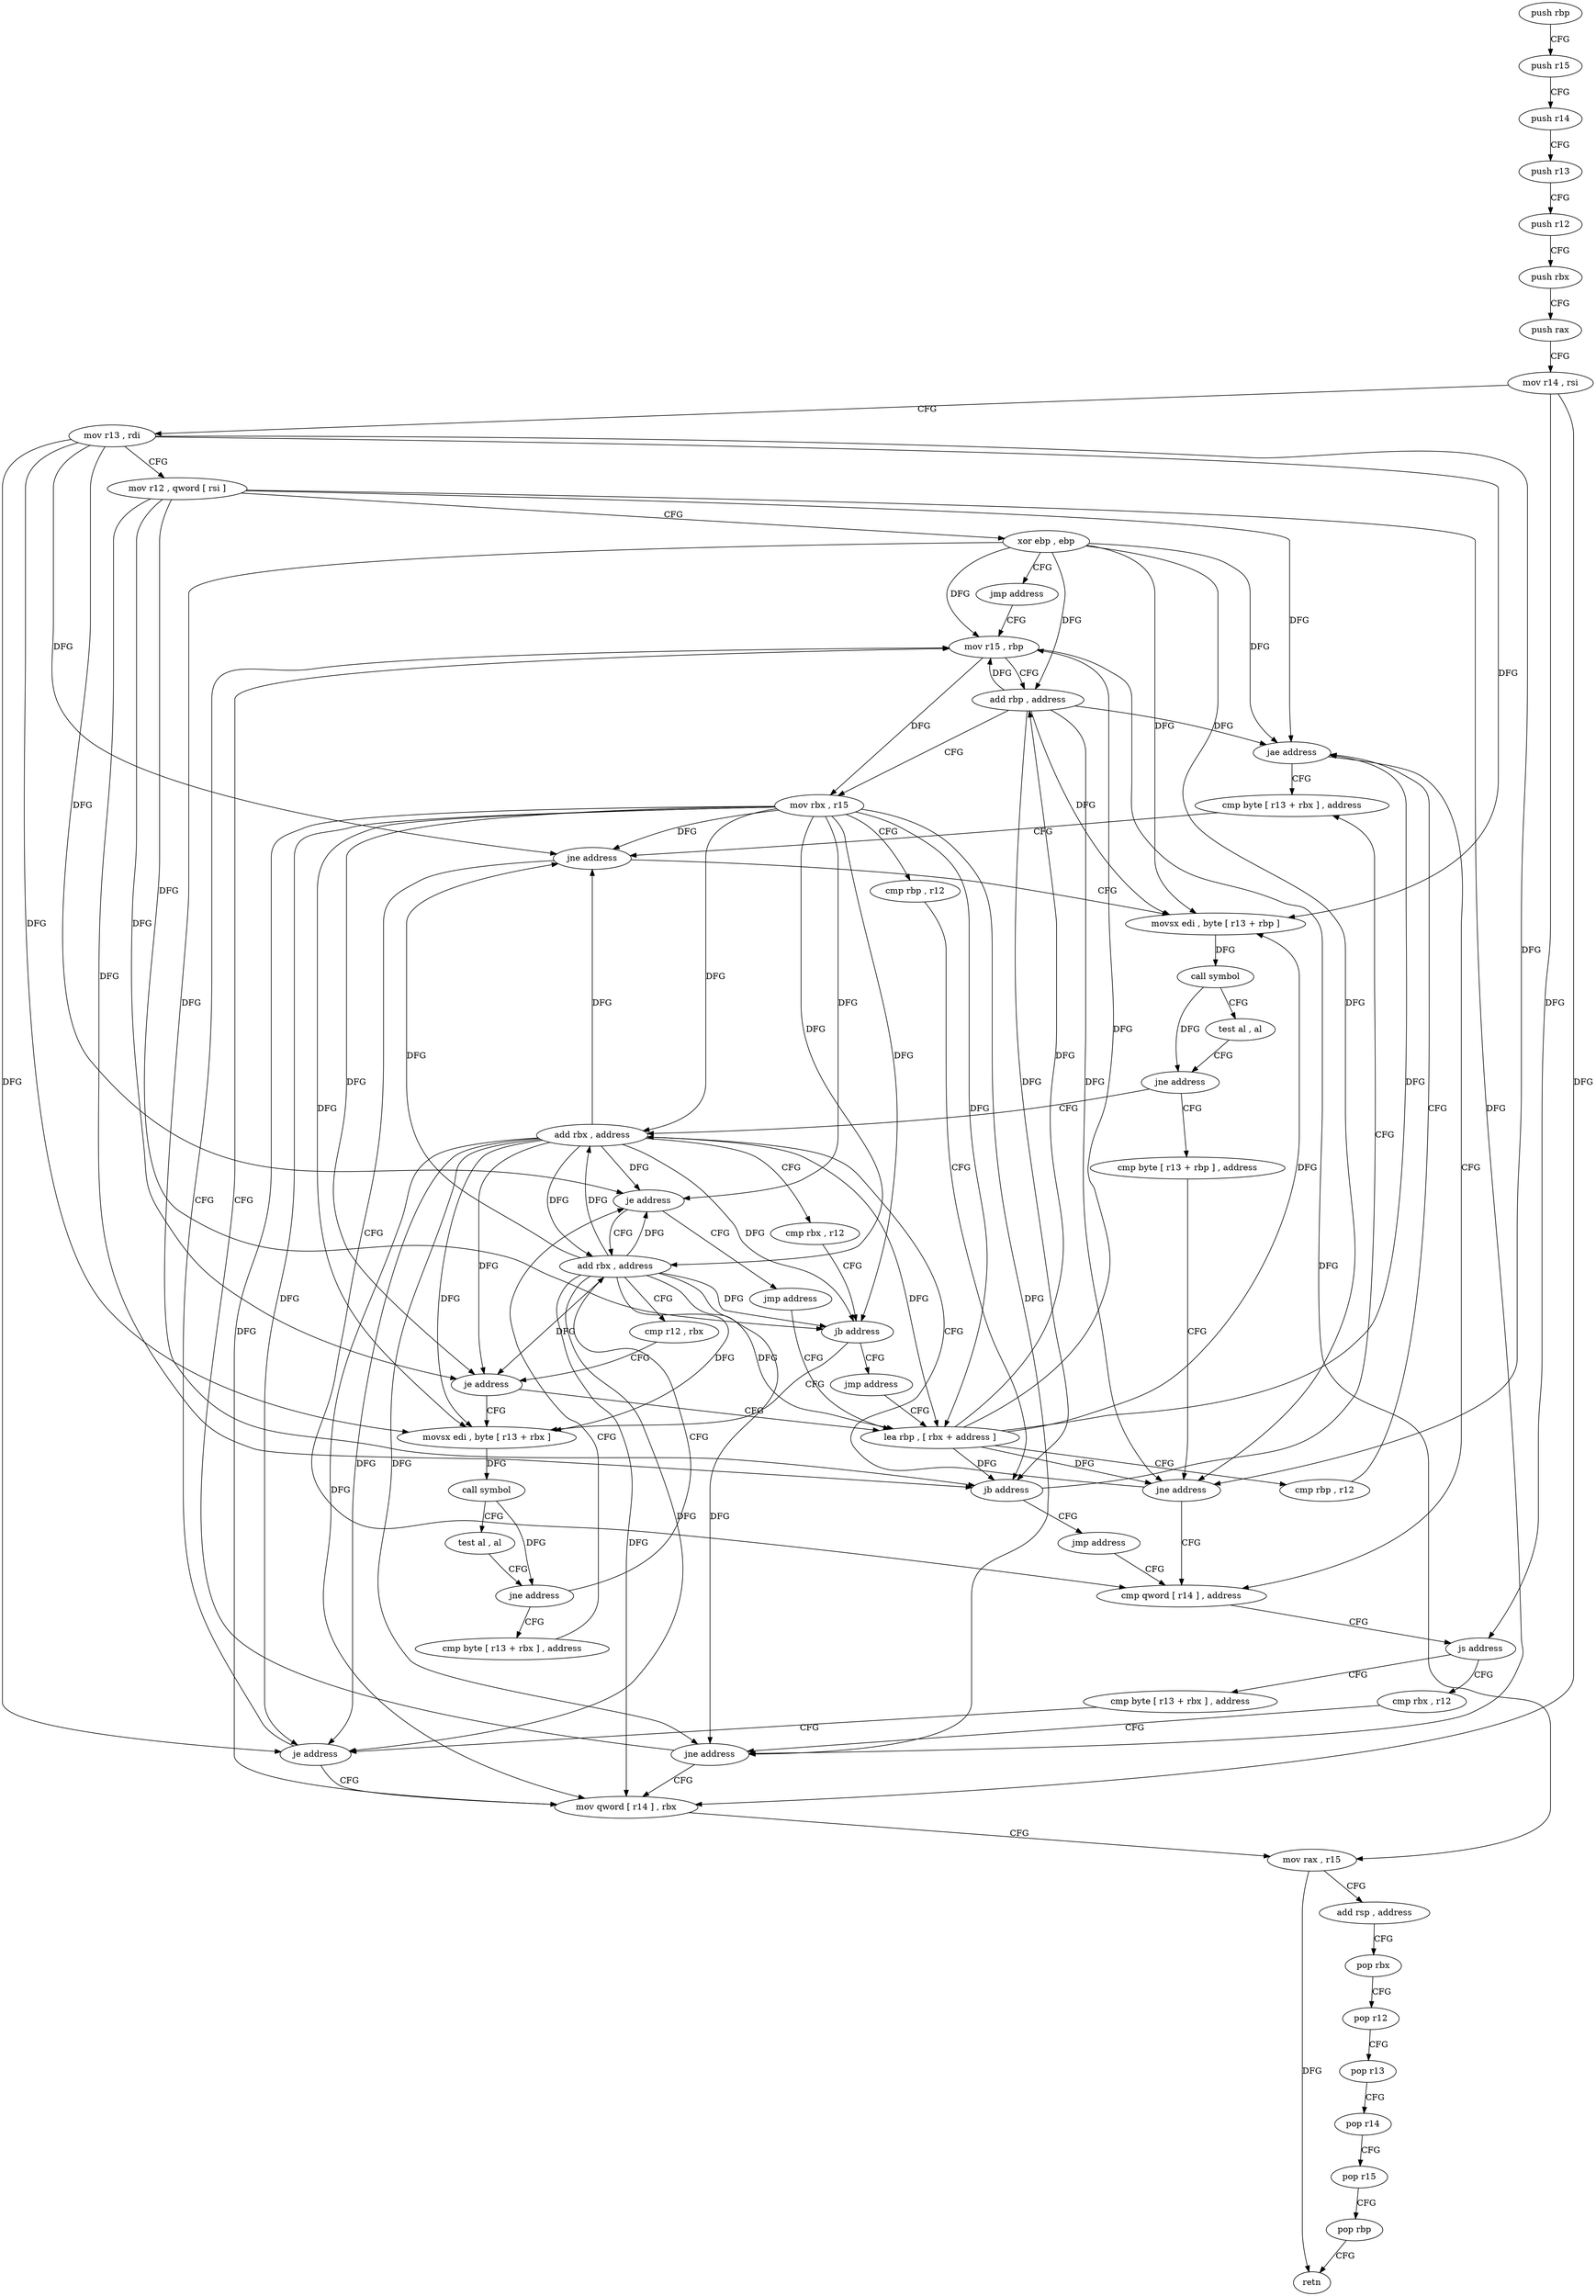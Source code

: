 digraph "func" {
"4237968" [label = "push rbp" ]
"4237969" [label = "push r15" ]
"4237971" [label = "push r14" ]
"4237973" [label = "push r13" ]
"4237975" [label = "push r12" ]
"4237977" [label = "push rbx" ]
"4237978" [label = "push rax" ]
"4237979" [label = "mov r14 , rsi" ]
"4237982" [label = "mov r13 , rdi" ]
"4237985" [label = "mov r12 , qword [ rsi ]" ]
"4237988" [label = "xor ebp , ebp" ]
"4237990" [label = "jmp address" ]
"4238012" [label = "mov r15 , rbp" ]
"4238015" [label = "add rbp , address" ]
"4238019" [label = "mov rbx , r15" ]
"4238022" [label = "cmp rbp , r12" ]
"4238025" [label = "jb address" ]
"4238041" [label = "cmp byte [ r13 + rbx ] , address" ]
"4238027" [label = "jmp address" ]
"4238047" [label = "jne address" ]
"4238144" [label = "cmp qword [ r14 ] , address" ]
"4238049" [label = "movsx edi , byte [ r13 + rbp ]" ]
"4238148" [label = "js address" ]
"4238000" [label = "cmp byte [ r13 + rbx ] , address" ]
"4238154" [label = "cmp rbx , r12" ]
"4238055" [label = "call symbol" ]
"4238060" [label = "test al , al" ]
"4238062" [label = "jne address" ]
"4238072" [label = "add rbx , address" ]
"4238064" [label = "cmp byte [ r13 + rbp ] , address" ]
"4238006" [label = "je address" ]
"4238163" [label = "mov qword [ r14 ] , rbx" ]
"4238157" [label = "jne address" ]
"4238076" [label = "cmp rbx , r12" ]
"4238079" [label = "jb address" ]
"4238105" [label = "movsx edi , byte [ r13 + rbx ]" ]
"4238081" [label = "jmp address" ]
"4238070" [label = "jne address" ]
"4238166" [label = "mov rax , r15" ]
"4238169" [label = "add rsp , address" ]
"4238173" [label = "pop rbx" ]
"4238174" [label = "pop r12" ]
"4238176" [label = "pop r13" ]
"4238178" [label = "pop r14" ]
"4238180" [label = "pop r15" ]
"4238182" [label = "pop rbp" ]
"4238183" [label = "retn" ]
"4238111" [label = "call symbol" ]
"4238116" [label = "test al , al" ]
"4238118" [label = "jne address" ]
"4238096" [label = "add rbx , address" ]
"4238120" [label = "cmp byte [ r13 + rbx ] , address" ]
"4238032" [label = "lea rbp , [ rbx + address ]" ]
"4238100" [label = "cmp r12 , rbx" ]
"4238103" [label = "je address" ]
"4238126" [label = "je address" ]
"4238128" [label = "jmp address" ]
"4238036" [label = "cmp rbp , r12" ]
"4238039" [label = "jae address" ]
"4237968" -> "4237969" [ label = "CFG" ]
"4237969" -> "4237971" [ label = "CFG" ]
"4237971" -> "4237973" [ label = "CFG" ]
"4237973" -> "4237975" [ label = "CFG" ]
"4237975" -> "4237977" [ label = "CFG" ]
"4237977" -> "4237978" [ label = "CFG" ]
"4237978" -> "4237979" [ label = "CFG" ]
"4237979" -> "4237982" [ label = "CFG" ]
"4237979" -> "4238148" [ label = "DFG" ]
"4237979" -> "4238163" [ label = "DFG" ]
"4237982" -> "4237985" [ label = "CFG" ]
"4237982" -> "4238047" [ label = "DFG" ]
"4237982" -> "4238049" [ label = "DFG" ]
"4237982" -> "4238006" [ label = "DFG" ]
"4237982" -> "4238070" [ label = "DFG" ]
"4237982" -> "4238105" [ label = "DFG" ]
"4237982" -> "4238126" [ label = "DFG" ]
"4237985" -> "4237988" [ label = "CFG" ]
"4237985" -> "4238025" [ label = "DFG" ]
"4237985" -> "4238157" [ label = "DFG" ]
"4237985" -> "4238079" [ label = "DFG" ]
"4237985" -> "4238103" [ label = "DFG" ]
"4237985" -> "4238039" [ label = "DFG" ]
"4237988" -> "4237990" [ label = "CFG" ]
"4237988" -> "4238012" [ label = "DFG" ]
"4237988" -> "4238015" [ label = "DFG" ]
"4237988" -> "4238025" [ label = "DFG" ]
"4237988" -> "4238049" [ label = "DFG" ]
"4237988" -> "4238070" [ label = "DFG" ]
"4237988" -> "4238039" [ label = "DFG" ]
"4237990" -> "4238012" [ label = "CFG" ]
"4238012" -> "4238015" [ label = "CFG" ]
"4238012" -> "4238019" [ label = "DFG" ]
"4238012" -> "4238166" [ label = "DFG" ]
"4238015" -> "4238019" [ label = "CFG" ]
"4238015" -> "4238012" [ label = "DFG" ]
"4238015" -> "4238025" [ label = "DFG" ]
"4238015" -> "4238049" [ label = "DFG" ]
"4238015" -> "4238070" [ label = "DFG" ]
"4238015" -> "4238039" [ label = "DFG" ]
"4238019" -> "4238022" [ label = "CFG" ]
"4238019" -> "4238047" [ label = "DFG" ]
"4238019" -> "4238006" [ label = "DFG" ]
"4238019" -> "4238157" [ label = "DFG" ]
"4238019" -> "4238072" [ label = "DFG" ]
"4238019" -> "4238079" [ label = "DFG" ]
"4238019" -> "4238163" [ label = "DFG" ]
"4238019" -> "4238105" [ label = "DFG" ]
"4238019" -> "4238096" [ label = "DFG" ]
"4238019" -> "4238103" [ label = "DFG" ]
"4238019" -> "4238126" [ label = "DFG" ]
"4238019" -> "4238032" [ label = "DFG" ]
"4238022" -> "4238025" [ label = "CFG" ]
"4238025" -> "4238041" [ label = "CFG" ]
"4238025" -> "4238027" [ label = "CFG" ]
"4238041" -> "4238047" [ label = "CFG" ]
"4238027" -> "4238144" [ label = "CFG" ]
"4238047" -> "4238144" [ label = "CFG" ]
"4238047" -> "4238049" [ label = "CFG" ]
"4238144" -> "4238148" [ label = "CFG" ]
"4238049" -> "4238055" [ label = "DFG" ]
"4238148" -> "4238000" [ label = "CFG" ]
"4238148" -> "4238154" [ label = "CFG" ]
"4238000" -> "4238006" [ label = "CFG" ]
"4238154" -> "4238157" [ label = "CFG" ]
"4238055" -> "4238060" [ label = "CFG" ]
"4238055" -> "4238062" [ label = "DFG" ]
"4238060" -> "4238062" [ label = "CFG" ]
"4238062" -> "4238072" [ label = "CFG" ]
"4238062" -> "4238064" [ label = "CFG" ]
"4238072" -> "4238076" [ label = "CFG" ]
"4238072" -> "4238047" [ label = "DFG" ]
"4238072" -> "4238006" [ label = "DFG" ]
"4238072" -> "4238157" [ label = "DFG" ]
"4238072" -> "4238079" [ label = "DFG" ]
"4238072" -> "4238163" [ label = "DFG" ]
"4238072" -> "4238105" [ label = "DFG" ]
"4238072" -> "4238096" [ label = "DFG" ]
"4238072" -> "4238103" [ label = "DFG" ]
"4238072" -> "4238126" [ label = "DFG" ]
"4238072" -> "4238032" [ label = "DFG" ]
"4238064" -> "4238070" [ label = "CFG" ]
"4238006" -> "4238163" [ label = "CFG" ]
"4238006" -> "4238012" [ label = "CFG" ]
"4238163" -> "4238166" [ label = "CFG" ]
"4238157" -> "4238012" [ label = "CFG" ]
"4238157" -> "4238163" [ label = "CFG" ]
"4238076" -> "4238079" [ label = "CFG" ]
"4238079" -> "4238105" [ label = "CFG" ]
"4238079" -> "4238081" [ label = "CFG" ]
"4238105" -> "4238111" [ label = "DFG" ]
"4238081" -> "4238032" [ label = "CFG" ]
"4238070" -> "4238144" [ label = "CFG" ]
"4238070" -> "4238072" [ label = "CFG" ]
"4238166" -> "4238169" [ label = "CFG" ]
"4238166" -> "4238183" [ label = "DFG" ]
"4238169" -> "4238173" [ label = "CFG" ]
"4238173" -> "4238174" [ label = "CFG" ]
"4238174" -> "4238176" [ label = "CFG" ]
"4238176" -> "4238178" [ label = "CFG" ]
"4238178" -> "4238180" [ label = "CFG" ]
"4238180" -> "4238182" [ label = "CFG" ]
"4238182" -> "4238183" [ label = "CFG" ]
"4238111" -> "4238116" [ label = "CFG" ]
"4238111" -> "4238118" [ label = "DFG" ]
"4238116" -> "4238118" [ label = "CFG" ]
"4238118" -> "4238096" [ label = "CFG" ]
"4238118" -> "4238120" [ label = "CFG" ]
"4238096" -> "4238100" [ label = "CFG" ]
"4238096" -> "4238047" [ label = "DFG" ]
"4238096" -> "4238006" [ label = "DFG" ]
"4238096" -> "4238072" [ label = "DFG" ]
"4238096" -> "4238163" [ label = "DFG" ]
"4238096" -> "4238105" [ label = "DFG" ]
"4238096" -> "4238157" [ label = "DFG" ]
"4238096" -> "4238079" [ label = "DFG" ]
"4238096" -> "4238103" [ label = "DFG" ]
"4238096" -> "4238126" [ label = "DFG" ]
"4238096" -> "4238032" [ label = "DFG" ]
"4238120" -> "4238126" [ label = "CFG" ]
"4238032" -> "4238036" [ label = "CFG" ]
"4238032" -> "4238012" [ label = "DFG" ]
"4238032" -> "4238015" [ label = "DFG" ]
"4238032" -> "4238049" [ label = "DFG" ]
"4238032" -> "4238070" [ label = "DFG" ]
"4238032" -> "4238025" [ label = "DFG" ]
"4238032" -> "4238039" [ label = "DFG" ]
"4238100" -> "4238103" [ label = "CFG" ]
"4238103" -> "4238032" [ label = "CFG" ]
"4238103" -> "4238105" [ label = "CFG" ]
"4238126" -> "4238096" [ label = "CFG" ]
"4238126" -> "4238128" [ label = "CFG" ]
"4238128" -> "4238032" [ label = "CFG" ]
"4238036" -> "4238039" [ label = "CFG" ]
"4238039" -> "4238144" [ label = "CFG" ]
"4238039" -> "4238041" [ label = "CFG" ]
}
